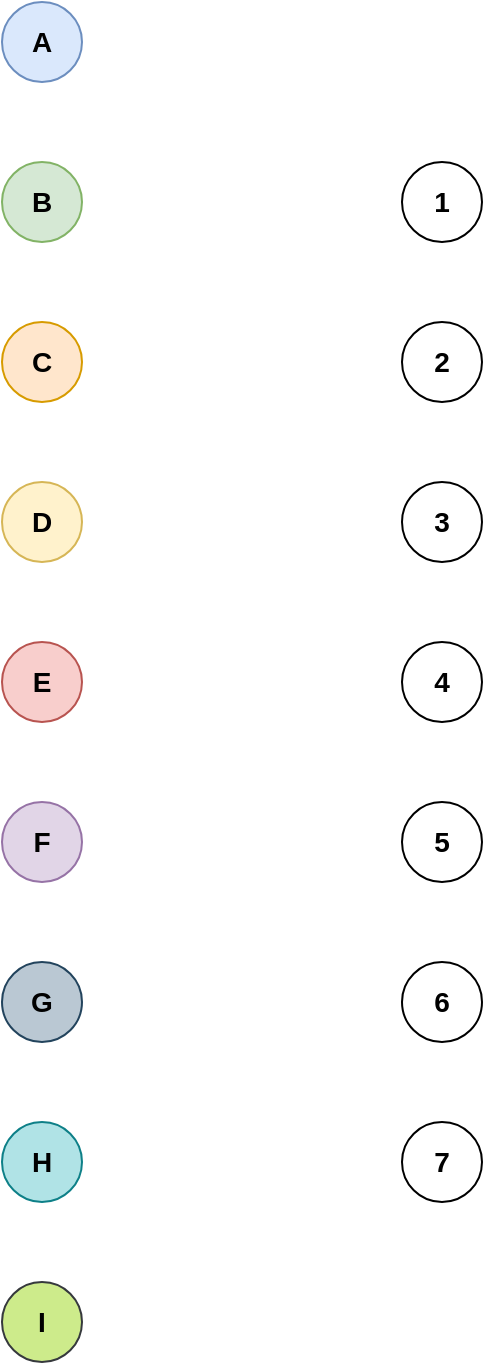 <mxfile version="12.2.3" type="github" pages="1">
  <diagram id="RaGqoshBm2zzH5z1hGzv" name="Page-1">
    <mxGraphModel dx="772" dy="438" grid="1" gridSize="10" guides="1" tooltips="1" connect="1" arrows="1" fold="1" page="1" pageScale="1" pageWidth="850" pageHeight="1100" math="0" shadow="0">
      <root>
        <mxCell id="0"/>
        <mxCell id="1" parent="0"/>
        <mxCell id="RTPdt28luKZq3hcmtIXt-1" value="&lt;b&gt;&lt;font style=&quot;font-size: 14px&quot;&gt;A&lt;/font&gt;&lt;/b&gt;" style="ellipse;whiteSpace=wrap;html=1;aspect=fixed;fillColor=#dae8fc;strokeColor=#6c8ebf;" vertex="1" parent="1">
          <mxGeometry x="160" y="160" width="40" height="40" as="geometry"/>
        </mxCell>
        <mxCell id="RTPdt28luKZq3hcmtIXt-2" value="&lt;b style=&quot;white-space: normal&quot;&gt;&lt;font style=&quot;font-size: 14px&quot;&gt;B&lt;/font&gt;&lt;/b&gt;" style="ellipse;whiteSpace=wrap;html=1;aspect=fixed;fillColor=#d5e8d4;strokeColor=#82b366;" vertex="1" parent="1">
          <mxGeometry x="160" y="240" width="40" height="40" as="geometry"/>
        </mxCell>
        <mxCell id="RTPdt28luKZq3hcmtIXt-3" value="&lt;b style=&quot;white-space: normal&quot;&gt;&lt;font style=&quot;font-size: 14px&quot;&gt;C&lt;/font&gt;&lt;/b&gt;" style="ellipse;whiteSpace=wrap;html=1;aspect=fixed;fillColor=#ffe6cc;strokeColor=#d79b00;" vertex="1" parent="1">
          <mxGeometry x="160" y="320" width="40" height="40" as="geometry"/>
        </mxCell>
        <mxCell id="RTPdt28luKZq3hcmtIXt-4" value="&lt;b style=&quot;white-space: normal&quot;&gt;&lt;font style=&quot;font-size: 14px&quot;&gt;D&lt;/font&gt;&lt;/b&gt;" style="ellipse;whiteSpace=wrap;html=1;aspect=fixed;fillColor=#fff2cc;strokeColor=#d6b656;" vertex="1" parent="1">
          <mxGeometry x="160" y="400" width="40" height="40" as="geometry"/>
        </mxCell>
        <mxCell id="RTPdt28luKZq3hcmtIXt-5" value="&lt;b style=&quot;white-space: normal&quot;&gt;&lt;font style=&quot;font-size: 14px&quot;&gt;E&lt;/font&gt;&lt;/b&gt;" style="ellipse;whiteSpace=wrap;html=1;aspect=fixed;fillColor=#f8cecc;strokeColor=#b85450;" vertex="1" parent="1">
          <mxGeometry x="160" y="480" width="40" height="40" as="geometry"/>
        </mxCell>
        <mxCell id="RTPdt28luKZq3hcmtIXt-6" value="&lt;span style=&quot;font-size: 14px&quot;&gt;&lt;b&gt;F&lt;/b&gt;&lt;/span&gt;" style="ellipse;whiteSpace=wrap;html=1;aspect=fixed;fillColor=#e1d5e7;strokeColor=#9673a6;" vertex="1" parent="1">
          <mxGeometry x="160" y="560" width="40" height="40" as="geometry"/>
        </mxCell>
        <mxCell id="RTPdt28luKZq3hcmtIXt-7" value="&lt;span style=&quot;font-size: 14px&quot;&gt;&lt;b&gt;G&lt;/b&gt;&lt;/span&gt;" style="ellipse;whiteSpace=wrap;html=1;aspect=fixed;fillColor=#bac8d3;strokeColor=#23445d;" vertex="1" parent="1">
          <mxGeometry x="160" y="640" width="40" height="40" as="geometry"/>
        </mxCell>
        <mxCell id="RTPdt28luKZq3hcmtIXt-8" value="&lt;span style=&quot;font-size: 14px&quot;&gt;&lt;b&gt;H&lt;/b&gt;&lt;/span&gt;&lt;span style=&quot;color: rgba(0 , 0 , 0 , 0) ; font-family: monospace ; font-size: 0px ; white-space: nowrap&quot;&gt;%3CmxGraphModel%3E%3Croot%3E%3CmxCell%20id%3D%220%22%2F%3E%3CmxCell%20id%3D%221%22%20parent%3D%220%22%2F%3E%3CmxCell%20id%3D%222%22%20value%3D%22%26lt%3Bspan%20style%3D%26quot%3Bfont-size%3A%2014px%26quot%3B%26gt%3B%26lt%3Bb%26gt%3BF%26lt%3B%2Fb%26gt%3B%26lt%3B%2Fspan%26gt%3B%22%20style%3D%22ellipse%3BwhiteSpace%3Dwrap%3Bhtml%3D1%3Baspect%3Dfixed%3BfillColor%3D%23e1d5e7%3BstrokeColor%3D%239673a6%3B%22%20vertex%3D%221%22%20parent%3D%221%22%3E%3CmxGeometry%20x%3D%22160%22%20y%3D%22640%22%20width%3D%2240%22%20height%3D%2240%22%20as%3D%22geometry%22%2F%3E%3C%2FmxCell%3E%3C%2Froot%3E%3C%2FmxGraphModel%3E&lt;/span&gt;" style="ellipse;whiteSpace=wrap;html=1;aspect=fixed;fillColor=#b0e3e6;strokeColor=#0e8088;" vertex="1" parent="1">
          <mxGeometry x="160" y="720" width="40" height="40" as="geometry"/>
        </mxCell>
        <mxCell id="RTPdt28luKZq3hcmtIXt-9" value="&lt;span style=&quot;font-size: 14px&quot;&gt;&lt;b&gt;I&lt;/b&gt;&lt;/span&gt;" style="ellipse;whiteSpace=wrap;html=1;aspect=fixed;fillColor=#cdeb8b;strokeColor=#36393d;" vertex="1" parent="1">
          <mxGeometry x="160" y="800" width="40" height="40" as="geometry"/>
        </mxCell>
        <mxCell id="RTPdt28luKZq3hcmtIXt-10" value="&lt;b&gt;&lt;font style=&quot;font-size: 14px&quot;&gt;1&lt;/font&gt;&lt;/b&gt;" style="ellipse;whiteSpace=wrap;html=1;aspect=fixed;" vertex="1" parent="1">
          <mxGeometry x="360" y="240" width="40" height="40" as="geometry"/>
        </mxCell>
        <mxCell id="RTPdt28luKZq3hcmtIXt-11" value="&lt;b style=&quot;white-space: normal&quot;&gt;&lt;font style=&quot;font-size: 14px&quot;&gt;2&lt;/font&gt;&lt;/b&gt;" style="ellipse;whiteSpace=wrap;html=1;aspect=fixed;" vertex="1" parent="1">
          <mxGeometry x="360" y="320" width="40" height="40" as="geometry"/>
        </mxCell>
        <mxCell id="RTPdt28luKZq3hcmtIXt-12" value="&lt;b style=&quot;white-space: normal&quot;&gt;&lt;font style=&quot;font-size: 14px&quot;&gt;3&lt;/font&gt;&lt;/b&gt;" style="ellipse;whiteSpace=wrap;html=1;aspect=fixed;" vertex="1" parent="1">
          <mxGeometry x="360" y="400" width="40" height="40" as="geometry"/>
        </mxCell>
        <mxCell id="RTPdt28luKZq3hcmtIXt-13" value="&lt;b style=&quot;white-space: normal&quot;&gt;&lt;font style=&quot;font-size: 14px&quot;&gt;4&lt;/font&gt;&lt;/b&gt;" style="ellipse;whiteSpace=wrap;html=1;aspect=fixed;" vertex="1" parent="1">
          <mxGeometry x="360" y="480" width="40" height="40" as="geometry"/>
        </mxCell>
        <mxCell id="RTPdt28luKZq3hcmtIXt-14" value="&lt;b style=&quot;white-space: normal&quot;&gt;&lt;font style=&quot;font-size: 14px&quot;&gt;5&lt;/font&gt;&lt;/b&gt;" style="ellipse;whiteSpace=wrap;html=1;aspect=fixed;" vertex="1" parent="1">
          <mxGeometry x="360" y="560" width="40" height="40" as="geometry"/>
        </mxCell>
        <mxCell id="RTPdt28luKZq3hcmtIXt-15" value="&lt;span style=&quot;font-size: 14px&quot;&gt;&lt;b&gt;6&lt;/b&gt;&lt;/span&gt;" style="ellipse;whiteSpace=wrap;html=1;aspect=fixed;" vertex="1" parent="1">
          <mxGeometry x="360" y="640" width="40" height="40" as="geometry"/>
        </mxCell>
        <mxCell id="RTPdt28luKZq3hcmtIXt-16" value="&lt;span style=&quot;font-size: 14px&quot;&gt;&lt;b&gt;7&lt;/b&gt;&lt;/span&gt;" style="ellipse;whiteSpace=wrap;html=1;aspect=fixed;" vertex="1" parent="1">
          <mxGeometry x="360" y="720" width="40" height="40" as="geometry"/>
        </mxCell>
      </root>
    </mxGraphModel>
  </diagram>
</mxfile>
